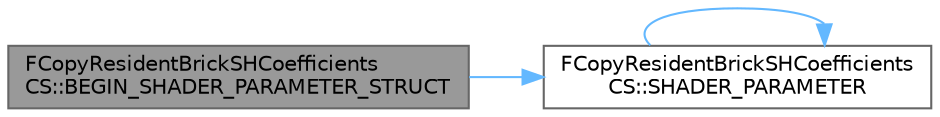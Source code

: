 digraph "FCopyResidentBrickSHCoefficientsCS::BEGIN_SHADER_PARAMETER_STRUCT"
{
 // INTERACTIVE_SVG=YES
 // LATEX_PDF_SIZE
  bgcolor="transparent";
  edge [fontname=Helvetica,fontsize=10,labelfontname=Helvetica,labelfontsize=10];
  node [fontname=Helvetica,fontsize=10,shape=box,height=0.2,width=0.4];
  rankdir="LR";
  Node1 [id="Node000001",label="FCopyResidentBrickSHCoefficients\lCS::BEGIN_SHADER_PARAMETER_STRUCT",height=0.2,width=0.4,color="gray40", fillcolor="grey60", style="filled", fontcolor="black",tooltip=" "];
  Node1 -> Node2 [id="edge1_Node000001_Node000002",color="steelblue1",style="solid",tooltip=" "];
  Node2 [id="Node000002",label="FCopyResidentBrickSHCoefficients\lCS::SHADER_PARAMETER",height=0.2,width=0.4,color="grey40", fillcolor="white", style="filled",URL="$d0/dec/classFCopyResidentBrickSHCoefficientsCS.html#af2e021264fe75b4b6a3d7b940ed2091f",tooltip=" "];
  Node2 -> Node2 [id="edge2_Node000002_Node000002",color="steelblue1",style="solid",tooltip=" "];
}
